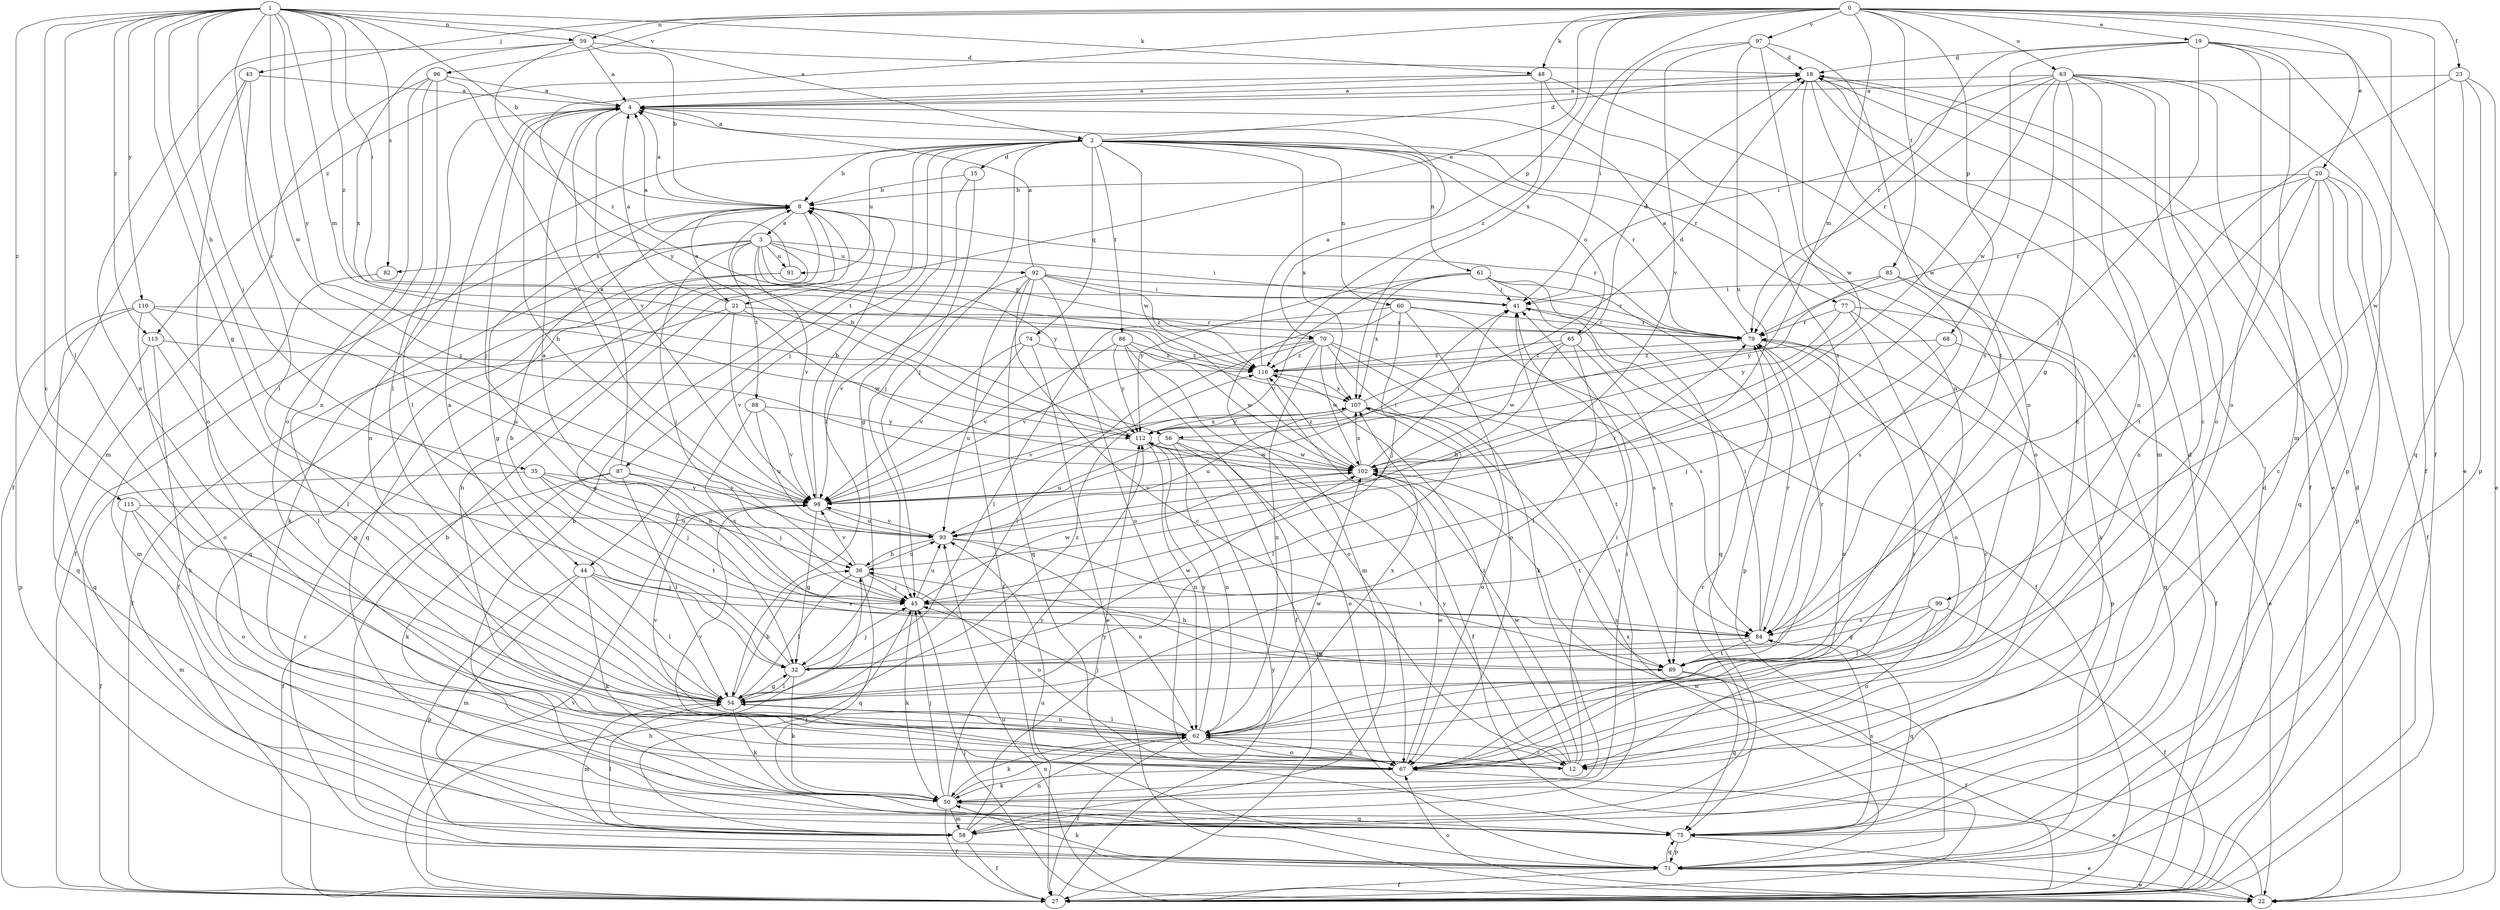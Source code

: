 strict digraph  {
0;
1;
2;
3;
4;
8;
12;
15;
18;
19;
20;
21;
22;
23;
27;
32;
35;
36;
41;
43;
44;
45;
48;
50;
54;
56;
58;
59;
60;
61;
62;
63;
65;
67;
68;
70;
71;
74;
75;
77;
79;
82;
84;
85;
86;
87;
88;
89;
91;
92;
93;
96;
97;
98;
99;
102;
107;
110;
112;
113;
115;
116;
0 -> 19  [label=e];
0 -> 20  [label=e];
0 -> 21  [label=e];
0 -> 23  [label=f];
0 -> 27  [label=f];
0 -> 43  [label=j];
0 -> 48  [label=k];
0 -> 56  [label=m];
0 -> 59  [label=n];
0 -> 63  [label=o];
0 -> 68  [label=p];
0 -> 70  [label=p];
0 -> 85  [label=t];
0 -> 96  [label=v];
0 -> 97  [label=v];
0 -> 99  [label=w];
0 -> 107  [label=x];
0 -> 113  [label=z];
1 -> 2  [label=a];
1 -> 8  [label=b];
1 -> 12  [label=c];
1 -> 32  [label=g];
1 -> 35  [label=h];
1 -> 41  [label=i];
1 -> 44  [label=j];
1 -> 48  [label=k];
1 -> 54  [label=l];
1 -> 56  [label=m];
1 -> 59  [label=n];
1 -> 82  [label=s];
1 -> 98  [label=v];
1 -> 102  [label=w];
1 -> 110  [label=y];
1 -> 112  [label=y];
1 -> 113  [label=z];
1 -> 115  [label=z];
1 -> 116  [label=z];
2 -> 8  [label=b];
2 -> 15  [label=d];
2 -> 18  [label=d];
2 -> 44  [label=j];
2 -> 45  [label=j];
2 -> 54  [label=l];
2 -> 60  [label=n];
2 -> 61  [label=n];
2 -> 62  [label=n];
2 -> 65  [label=o];
2 -> 67  [label=o];
2 -> 74  [label=q];
2 -> 77  [label=r];
2 -> 79  [label=r];
2 -> 86  [label=t];
2 -> 87  [label=t];
2 -> 91  [label=u];
2 -> 102  [label=w];
2 -> 107  [label=x];
3 -> 41  [label=i];
3 -> 45  [label=j];
3 -> 50  [label=k];
3 -> 70  [label=p];
3 -> 75  [label=q];
3 -> 82  [label=s];
3 -> 88  [label=t];
3 -> 91  [label=u];
3 -> 92  [label=u];
3 -> 98  [label=v];
3 -> 112  [label=y];
4 -> 2  [label=a];
4 -> 36  [label=h];
4 -> 45  [label=j];
4 -> 54  [label=l];
4 -> 98  [label=v];
8 -> 3  [label=a];
8 -> 4  [label=a];
8 -> 21  [label=e];
8 -> 27  [label=f];
8 -> 32  [label=g];
8 -> 71  [label=p];
8 -> 79  [label=r];
12 -> 8  [label=b];
12 -> 41  [label=i];
12 -> 102  [label=w];
12 -> 112  [label=y];
12 -> 116  [label=z];
15 -> 8  [label=b];
15 -> 32  [label=g];
15 -> 45  [label=j];
18 -> 4  [label=a];
18 -> 22  [label=e];
18 -> 58  [label=m];
18 -> 62  [label=n];
18 -> 102  [label=w];
19 -> 18  [label=d];
19 -> 22  [label=e];
19 -> 27  [label=f];
19 -> 45  [label=j];
19 -> 58  [label=m];
19 -> 67  [label=o];
19 -> 79  [label=r];
19 -> 102  [label=w];
20 -> 8  [label=b];
20 -> 12  [label=c];
20 -> 27  [label=f];
20 -> 62  [label=n];
20 -> 71  [label=p];
20 -> 75  [label=q];
20 -> 79  [label=r];
20 -> 89  [label=t];
21 -> 4  [label=a];
21 -> 27  [label=f];
21 -> 32  [label=g];
21 -> 79  [label=r];
21 -> 98  [label=v];
21 -> 102  [label=w];
22 -> 18  [label=d];
22 -> 45  [label=j];
22 -> 67  [label=o];
22 -> 93  [label=u];
22 -> 102  [label=w];
23 -> 4  [label=a];
23 -> 22  [label=e];
23 -> 71  [label=p];
23 -> 75  [label=q];
23 -> 84  [label=s];
27 -> 18  [label=d];
27 -> 36  [label=h];
27 -> 98  [label=v];
27 -> 112  [label=y];
32 -> 8  [label=b];
32 -> 45  [label=j];
32 -> 50  [label=k];
32 -> 54  [label=l];
32 -> 102  [label=w];
35 -> 27  [label=f];
35 -> 36  [label=h];
35 -> 45  [label=j];
35 -> 89  [label=t];
35 -> 98  [label=v];
36 -> 45  [label=j];
36 -> 54  [label=l];
36 -> 67  [label=o];
36 -> 75  [label=q];
36 -> 93  [label=u];
36 -> 98  [label=v];
41 -> 79  [label=r];
43 -> 4  [label=a];
43 -> 27  [label=f];
43 -> 54  [label=l];
43 -> 67  [label=o];
44 -> 45  [label=j];
44 -> 50  [label=k];
44 -> 54  [label=l];
44 -> 58  [label=m];
44 -> 71  [label=p];
44 -> 84  [label=s];
45 -> 4  [label=a];
45 -> 50  [label=k];
45 -> 84  [label=s];
45 -> 93  [label=u];
45 -> 102  [label=w];
48 -> 4  [label=a];
48 -> 12  [label=c];
48 -> 84  [label=s];
48 -> 112  [label=y];
48 -> 116  [label=z];
50 -> 27  [label=f];
50 -> 41  [label=i];
50 -> 45  [label=j];
50 -> 58  [label=m];
50 -> 62  [label=n];
50 -> 75  [label=q];
50 -> 112  [label=y];
54 -> 4  [label=a];
54 -> 32  [label=g];
54 -> 36  [label=h];
54 -> 50  [label=k];
54 -> 58  [label=m];
54 -> 62  [label=n];
54 -> 116  [label=z];
56 -> 62  [label=n];
56 -> 67  [label=o];
56 -> 71  [label=p];
56 -> 93  [label=u];
56 -> 102  [label=w];
58 -> 27  [label=f];
58 -> 41  [label=i];
58 -> 45  [label=j];
58 -> 54  [label=l];
58 -> 62  [label=n];
58 -> 79  [label=r];
58 -> 112  [label=y];
59 -> 4  [label=a];
59 -> 8  [label=b];
59 -> 18  [label=d];
59 -> 62  [label=n];
59 -> 107  [label=x];
59 -> 116  [label=z];
60 -> 45  [label=j];
60 -> 54  [label=l];
60 -> 58  [label=m];
60 -> 67  [label=o];
60 -> 79  [label=r];
60 -> 84  [label=s];
61 -> 27  [label=f];
61 -> 41  [label=i];
61 -> 71  [label=p];
61 -> 75  [label=q];
61 -> 98  [label=v];
61 -> 107  [label=x];
61 -> 112  [label=y];
62 -> 12  [label=c];
62 -> 27  [label=f];
62 -> 45  [label=j];
62 -> 50  [label=k];
62 -> 54  [label=l];
62 -> 67  [label=o];
62 -> 98  [label=v];
62 -> 102  [label=w];
62 -> 107  [label=x];
62 -> 112  [label=y];
63 -> 4  [label=a];
63 -> 12  [label=c];
63 -> 27  [label=f];
63 -> 32  [label=g];
63 -> 41  [label=i];
63 -> 62  [label=n];
63 -> 67  [label=o];
63 -> 71  [label=p];
63 -> 79  [label=r];
63 -> 84  [label=s];
63 -> 102  [label=w];
65 -> 18  [label=d];
65 -> 36  [label=h];
65 -> 54  [label=l];
65 -> 89  [label=t];
65 -> 102  [label=w];
65 -> 116  [label=z];
67 -> 22  [label=e];
67 -> 50  [label=k];
67 -> 62  [label=n];
67 -> 79  [label=r];
67 -> 98  [label=v];
67 -> 102  [label=w];
68 -> 45  [label=j];
68 -> 75  [label=q];
68 -> 116  [label=z];
70 -> 50  [label=k];
70 -> 54  [label=l];
70 -> 62  [label=n];
70 -> 84  [label=s];
70 -> 89  [label=t];
70 -> 98  [label=v];
70 -> 102  [label=w];
70 -> 116  [label=z];
71 -> 8  [label=b];
71 -> 22  [label=e];
71 -> 27  [label=f];
71 -> 50  [label=k];
71 -> 75  [label=q];
71 -> 93  [label=u];
71 -> 107  [label=x];
74 -> 22  [label=e];
74 -> 93  [label=u];
74 -> 98  [label=v];
74 -> 116  [label=z];
75 -> 8  [label=b];
75 -> 18  [label=d];
75 -> 22  [label=e];
75 -> 71  [label=p];
75 -> 84  [label=s];
77 -> 22  [label=e];
77 -> 27  [label=f];
77 -> 67  [label=o];
77 -> 79  [label=r];
77 -> 112  [label=y];
79 -> 4  [label=a];
79 -> 12  [label=c];
79 -> 67  [label=o];
79 -> 71  [label=p];
79 -> 116  [label=z];
82 -> 58  [label=m];
84 -> 32  [label=g];
84 -> 41  [label=i];
84 -> 75  [label=q];
84 -> 79  [label=r];
84 -> 89  [label=t];
85 -> 41  [label=i];
85 -> 50  [label=k];
85 -> 84  [label=s];
85 -> 112  [label=y];
86 -> 27  [label=f];
86 -> 67  [label=o];
86 -> 98  [label=v];
86 -> 102  [label=w];
86 -> 112  [label=y];
86 -> 116  [label=z];
87 -> 4  [label=a];
87 -> 27  [label=f];
87 -> 45  [label=j];
87 -> 50  [label=k];
87 -> 54  [label=l];
87 -> 98  [label=v];
88 -> 84  [label=s];
88 -> 93  [label=u];
88 -> 98  [label=v];
88 -> 112  [label=y];
89 -> 27  [label=f];
89 -> 36  [label=h];
89 -> 75  [label=q];
89 -> 79  [label=r];
91 -> 4  [label=a];
91 -> 27  [label=f];
91 -> 75  [label=q];
92 -> 4  [label=a];
92 -> 12  [label=c];
92 -> 27  [label=f];
92 -> 41  [label=i];
92 -> 67  [label=o];
92 -> 75  [label=q];
92 -> 79  [label=r];
92 -> 98  [label=v];
92 -> 116  [label=z];
93 -> 36  [label=h];
93 -> 62  [label=n];
93 -> 79  [label=r];
93 -> 89  [label=t];
93 -> 98  [label=v];
96 -> 4  [label=a];
96 -> 54  [label=l];
96 -> 58  [label=m];
96 -> 62  [label=n];
96 -> 67  [label=o];
96 -> 98  [label=v];
97 -> 18  [label=d];
97 -> 41  [label=i];
97 -> 62  [label=n];
97 -> 89  [label=t];
97 -> 93  [label=u];
97 -> 98  [label=v];
98 -> 8  [label=b];
98 -> 32  [label=g];
98 -> 41  [label=i];
98 -> 93  [label=u];
99 -> 27  [label=f];
99 -> 32  [label=g];
99 -> 54  [label=l];
99 -> 67  [label=o];
99 -> 84  [label=s];
102 -> 41  [label=i];
102 -> 89  [label=t];
102 -> 98  [label=v];
102 -> 107  [label=x];
102 -> 116  [label=z];
107 -> 18  [label=d];
107 -> 54  [label=l];
107 -> 67  [label=o];
107 -> 93  [label=u];
107 -> 98  [label=v];
107 -> 112  [label=y];
110 -> 54  [label=l];
110 -> 67  [label=o];
110 -> 71  [label=p];
110 -> 75  [label=q];
110 -> 79  [label=r];
110 -> 93  [label=u];
112 -> 8  [label=b];
112 -> 62  [label=n];
112 -> 102  [label=w];
112 -> 107  [label=x];
113 -> 50  [label=k];
113 -> 54  [label=l];
113 -> 75  [label=q];
113 -> 116  [label=z];
115 -> 12  [label=c];
115 -> 58  [label=m];
115 -> 67  [label=o];
115 -> 93  [label=u];
116 -> 4  [label=a];
116 -> 27  [label=f];
116 -> 107  [label=x];
}
